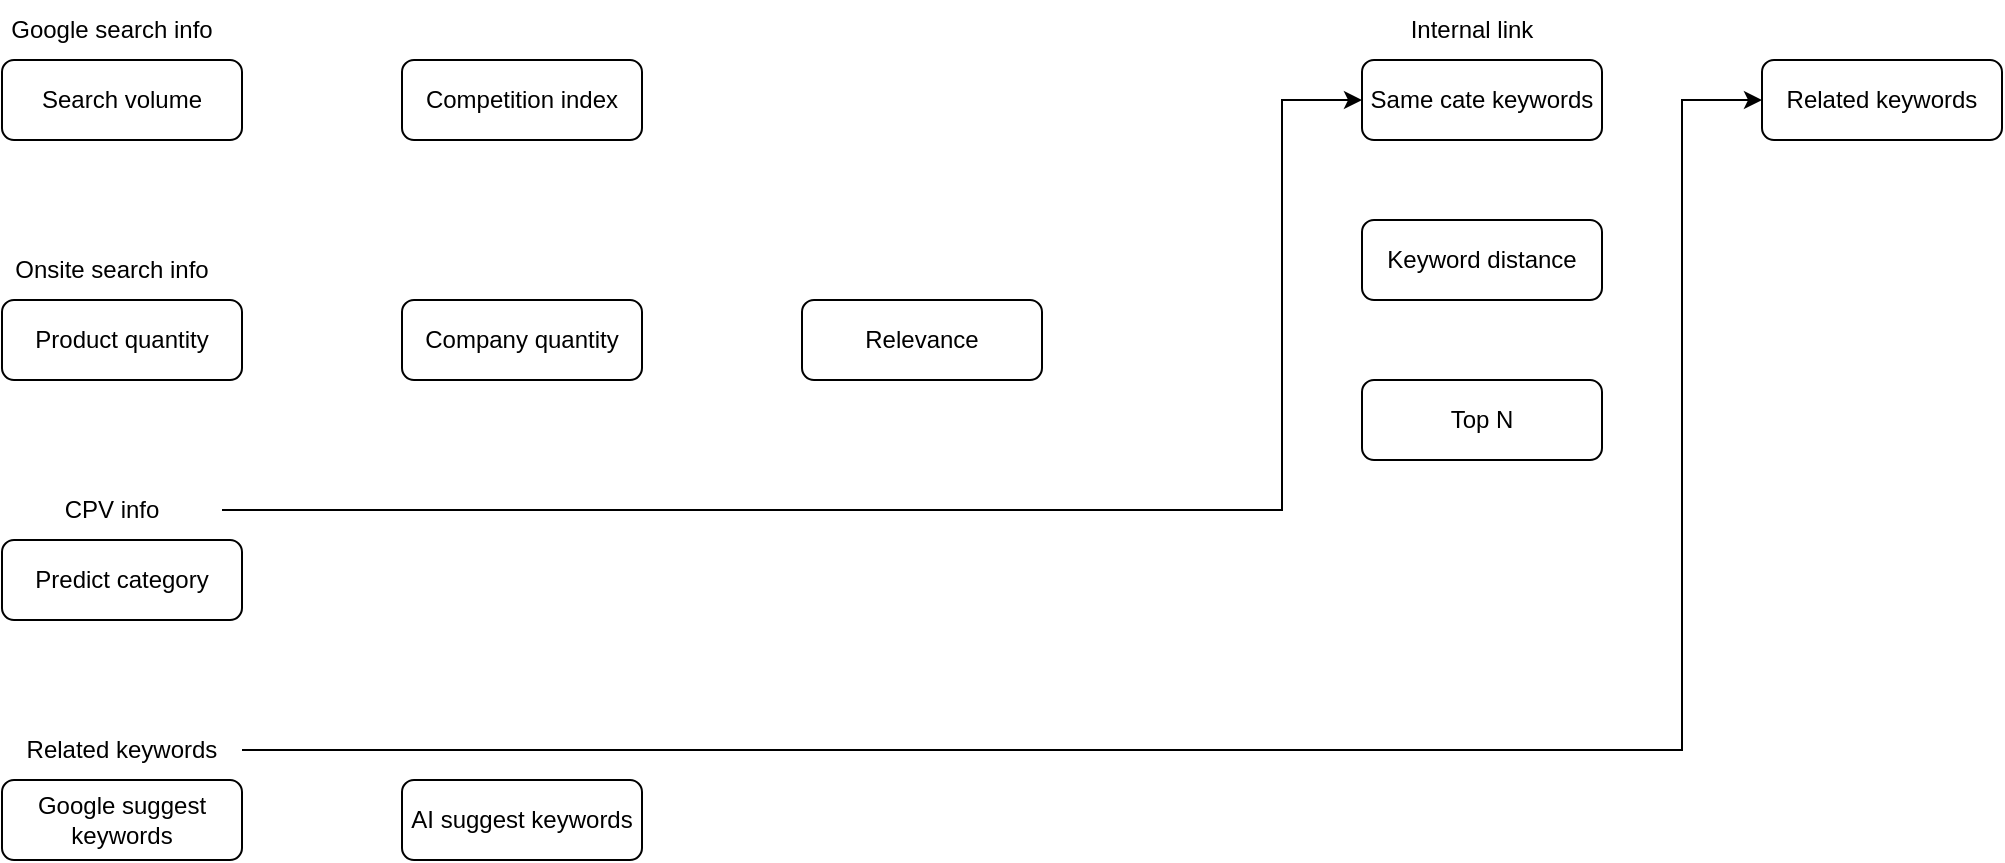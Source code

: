 <mxfile version="24.8.3">
  <diagram name="第 1 页" id="Ahy9z273mDnoItKWHtvz">
    <mxGraphModel dx="1657" dy="654" grid="1" gridSize="10" guides="1" tooltips="1" connect="1" arrows="1" fold="1" page="1" pageScale="1" pageWidth="827" pageHeight="1169" math="0" shadow="0">
      <root>
        <mxCell id="0" />
        <mxCell id="1" parent="0" />
        <mxCell id="ZgwYBRZ7Yv_oCQDFEMFJ-1" value="Search volume" style="rounded=1;whiteSpace=wrap;html=1;" parent="1" vertex="1">
          <mxGeometry x="80" y="80" width="120" height="40" as="geometry" />
        </mxCell>
        <mxCell id="ZgwYBRZ7Yv_oCQDFEMFJ-2" value="Google search info" style="text;html=1;align=center;verticalAlign=middle;whiteSpace=wrap;rounded=0;" parent="1" vertex="1">
          <mxGeometry x="80" y="50" width="110" height="30" as="geometry" />
        </mxCell>
        <mxCell id="OpWzETZfZjG-gpqcdHy6-1" value="Google suggest keywords" style="rounded=1;whiteSpace=wrap;html=1;" vertex="1" parent="1">
          <mxGeometry x="80" y="440" width="120" height="40" as="geometry" />
        </mxCell>
        <mxCell id="OpWzETZfZjG-gpqcdHy6-23" style="edgeStyle=orthogonalEdgeStyle;rounded=0;orthogonalLoop=1;jettySize=auto;html=1;exitX=1;exitY=0.5;exitDx=0;exitDy=0;entryX=0;entryY=0.5;entryDx=0;entryDy=0;" edge="1" parent="1" source="OpWzETZfZjG-gpqcdHy6-2" target="OpWzETZfZjG-gpqcdHy6-18">
          <mxGeometry relative="1" as="geometry">
            <Array as="points">
              <mxPoint x="920" y="425" />
              <mxPoint x="920" y="100" />
            </Array>
          </mxGeometry>
        </mxCell>
        <mxCell id="OpWzETZfZjG-gpqcdHy6-2" value="Related keywords" style="text;html=1;align=center;verticalAlign=middle;whiteSpace=wrap;rounded=0;" vertex="1" parent="1">
          <mxGeometry x="80" y="410" width="120" height="30" as="geometry" />
        </mxCell>
        <mxCell id="OpWzETZfZjG-gpqcdHy6-4" value="AI suggest keywords" style="rounded=1;whiteSpace=wrap;html=1;" vertex="1" parent="1">
          <mxGeometry x="280" y="440" width="120" height="40" as="geometry" />
        </mxCell>
        <mxCell id="OpWzETZfZjG-gpqcdHy6-7" value="Same cate keywords" style="rounded=1;whiteSpace=wrap;html=1;" vertex="1" parent="1">
          <mxGeometry x="760" y="80" width="120" height="40" as="geometry" />
        </mxCell>
        <mxCell id="OpWzETZfZjG-gpqcdHy6-8" value="Keyword distance" style="rounded=1;whiteSpace=wrap;html=1;" vertex="1" parent="1">
          <mxGeometry x="760" y="160" width="120" height="40" as="geometry" />
        </mxCell>
        <mxCell id="OpWzETZfZjG-gpqcdHy6-9" value="Competition index" style="rounded=1;whiteSpace=wrap;html=1;" vertex="1" parent="1">
          <mxGeometry x="280" y="80" width="120" height="40" as="geometry" />
        </mxCell>
        <mxCell id="OpWzETZfZjG-gpqcdHy6-11" value="Onsite search info" style="text;html=1;align=center;verticalAlign=middle;whiteSpace=wrap;rounded=0;" vertex="1" parent="1">
          <mxGeometry x="80" y="170" width="110" height="30" as="geometry" />
        </mxCell>
        <mxCell id="OpWzETZfZjG-gpqcdHy6-12" value="Product quantity" style="rounded=1;whiteSpace=wrap;html=1;" vertex="1" parent="1">
          <mxGeometry x="80" y="200" width="120" height="40" as="geometry" />
        </mxCell>
        <mxCell id="OpWzETZfZjG-gpqcdHy6-13" value="Company quantity" style="rounded=1;whiteSpace=wrap;html=1;" vertex="1" parent="1">
          <mxGeometry x="280" y="200" width="120" height="40" as="geometry" />
        </mxCell>
        <mxCell id="OpWzETZfZjG-gpqcdHy6-14" value="Relevance" style="rounded=1;whiteSpace=wrap;html=1;" vertex="1" parent="1">
          <mxGeometry x="480" y="200" width="120" height="40" as="geometry" />
        </mxCell>
        <mxCell id="OpWzETZfZjG-gpqcdHy6-24" style="edgeStyle=orthogonalEdgeStyle;rounded=0;orthogonalLoop=1;jettySize=auto;html=1;exitX=1;exitY=0.5;exitDx=0;exitDy=0;entryX=0;entryY=0.5;entryDx=0;entryDy=0;" edge="1" parent="1" source="OpWzETZfZjG-gpqcdHy6-15" target="OpWzETZfZjG-gpqcdHy6-7">
          <mxGeometry relative="1" as="geometry">
            <Array as="points">
              <mxPoint x="720" y="305" />
              <mxPoint x="720" y="100" />
            </Array>
          </mxGeometry>
        </mxCell>
        <mxCell id="OpWzETZfZjG-gpqcdHy6-15" value="CPV info" style="text;html=1;align=center;verticalAlign=middle;whiteSpace=wrap;rounded=0;" vertex="1" parent="1">
          <mxGeometry x="80" y="290" width="110" height="30" as="geometry" />
        </mxCell>
        <mxCell id="OpWzETZfZjG-gpqcdHy6-16" value="Predict category" style="rounded=1;whiteSpace=wrap;html=1;" vertex="1" parent="1">
          <mxGeometry x="80" y="320" width="120" height="40" as="geometry" />
        </mxCell>
        <mxCell id="OpWzETZfZjG-gpqcdHy6-17" value="Internal link" style="text;html=1;align=center;verticalAlign=middle;whiteSpace=wrap;rounded=0;" vertex="1" parent="1">
          <mxGeometry x="760" y="50" width="110" height="30" as="geometry" />
        </mxCell>
        <mxCell id="OpWzETZfZjG-gpqcdHy6-18" value="Related keywords" style="rounded=1;whiteSpace=wrap;html=1;" vertex="1" parent="1">
          <mxGeometry x="960" y="80" width="120" height="40" as="geometry" />
        </mxCell>
        <mxCell id="OpWzETZfZjG-gpqcdHy6-19" value="Top N" style="rounded=1;whiteSpace=wrap;html=1;" vertex="1" parent="1">
          <mxGeometry x="760" y="240" width="120" height="40" as="geometry" />
        </mxCell>
      </root>
    </mxGraphModel>
  </diagram>
</mxfile>
